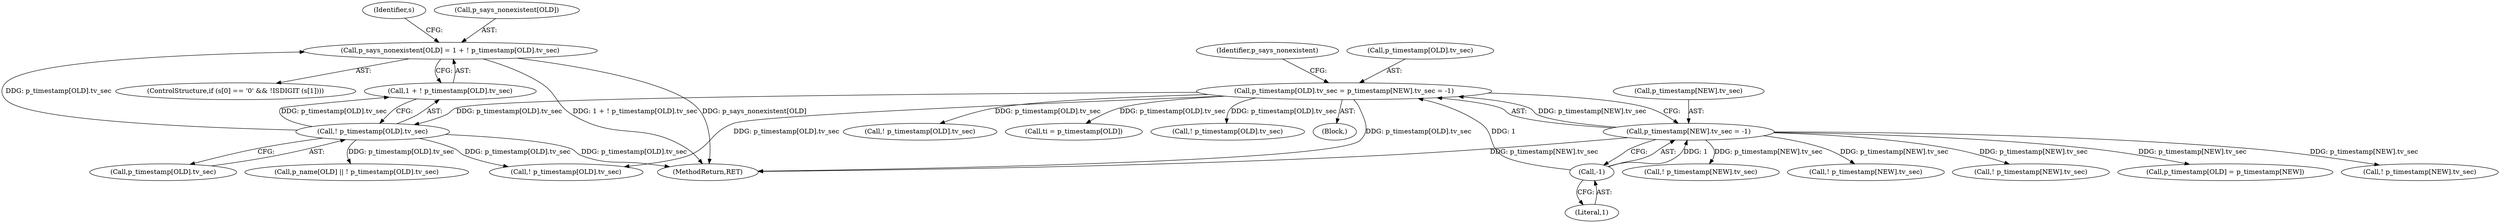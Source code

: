 digraph "0_savannah_17953b5893f7c9835f0dd2a704ba04e0371d2cbd_0@array" {
"1001308" [label="(Call,p_says_nonexistent[OLD] = 1 + ! p_timestamp[OLD].tv_sec)"];
"1001314" [label="(Call,! p_timestamp[OLD].tv_sec)"];
"1000309" [label="(Call,p_timestamp[OLD].tv_sec = p_timestamp[NEW].tv_sec = -1)"];
"1000315" [label="(Call,p_timestamp[NEW].tv_sec = -1)"];
"1000321" [label="(Call,-1)"];
"1001296" [label="(ControlStructure,if (s[0] == '0' && !ISDIGIT (s[1])))"];
"1001315" [label="(Call,p_timestamp[OLD].tv_sec)"];
"1000321" [label="(Call,-1)"];
"1001554" [label="(Call,! p_timestamp[OLD].tv_sec)"];
"1001389" [label="(Call,! p_timestamp[OLD].tv_sec)"];
"1001537" [label="(Call,! p_timestamp[NEW].tv_sec)"];
"1000310" [label="(Call,p_timestamp[OLD].tv_sec)"];
"1001324" [label="(Identifier,s)"];
"1000322" [label="(Literal,1)"];
"1000309" [label="(Call,p_timestamp[OLD].tv_sec = p_timestamp[NEW].tv_sec = -1)"];
"1001399" [label="(Call,! p_timestamp[NEW].tv_sec)"];
"1001312" [label="(Call,1 + ! p_timestamp[OLD].tv_sec)"];
"1001309" [label="(Call,p_says_nonexistent[OLD])"];
"1001242" [label="(Call,ti = p_timestamp[OLD])"];
"1000315" [label="(Call,p_timestamp[NEW].tv_sec = -1)"];
"1001363" [label="(Call,! p_timestamp[NEW].tv_sec)"];
"1001385" [label="(Call,p_name[OLD] || ! p_timestamp[OLD].tv_sec)"];
"1001247" [label="(Call,p_timestamp[OLD] = p_timestamp[NEW])"];
"1000316" [label="(Call,p_timestamp[NEW].tv_sec)"];
"1001314" [label="(Call,! p_timestamp[OLD].tv_sec)"];
"1000325" [label="(Identifier,p_says_nonexistent)"];
"1001308" [label="(Call,p_says_nonexistent[OLD] = 1 + ! p_timestamp[OLD].tv_sec)"];
"1001564" [label="(Call,! p_timestamp[NEW].tv_sec)"];
"1002119" [label="(MethodReturn,RET)"];
"1001466" [label="(Call,! p_timestamp[OLD].tv_sec)"];
"1000129" [label="(Block,)"];
"1001308" -> "1001296"  [label="AST: "];
"1001308" -> "1001312"  [label="CFG: "];
"1001309" -> "1001308"  [label="AST: "];
"1001312" -> "1001308"  [label="AST: "];
"1001324" -> "1001308"  [label="CFG: "];
"1001308" -> "1002119"  [label="DDG: 1 + ! p_timestamp[OLD].tv_sec"];
"1001308" -> "1002119"  [label="DDG: p_says_nonexistent[OLD]"];
"1001314" -> "1001308"  [label="DDG: p_timestamp[OLD].tv_sec"];
"1001314" -> "1001312"  [label="AST: "];
"1001314" -> "1001315"  [label="CFG: "];
"1001315" -> "1001314"  [label="AST: "];
"1001312" -> "1001314"  [label="CFG: "];
"1001314" -> "1002119"  [label="DDG: p_timestamp[OLD].tv_sec"];
"1001314" -> "1001312"  [label="DDG: p_timestamp[OLD].tv_sec"];
"1000309" -> "1001314"  [label="DDG: p_timestamp[OLD].tv_sec"];
"1001314" -> "1001385"  [label="DDG: p_timestamp[OLD].tv_sec"];
"1001314" -> "1001389"  [label="DDG: p_timestamp[OLD].tv_sec"];
"1000309" -> "1000129"  [label="AST: "];
"1000309" -> "1000315"  [label="CFG: "];
"1000310" -> "1000309"  [label="AST: "];
"1000315" -> "1000309"  [label="AST: "];
"1000325" -> "1000309"  [label="CFG: "];
"1000309" -> "1002119"  [label="DDG: p_timestamp[OLD].tv_sec"];
"1000315" -> "1000309"  [label="DDG: p_timestamp[NEW].tv_sec"];
"1000321" -> "1000309"  [label="DDG: 1"];
"1000309" -> "1001242"  [label="DDG: p_timestamp[OLD].tv_sec"];
"1000309" -> "1001389"  [label="DDG: p_timestamp[OLD].tv_sec"];
"1000309" -> "1001466"  [label="DDG: p_timestamp[OLD].tv_sec"];
"1000309" -> "1001554"  [label="DDG: p_timestamp[OLD].tv_sec"];
"1000315" -> "1000321"  [label="CFG: "];
"1000316" -> "1000315"  [label="AST: "];
"1000321" -> "1000315"  [label="AST: "];
"1000315" -> "1002119"  [label="DDG: p_timestamp[NEW].tv_sec"];
"1000321" -> "1000315"  [label="DDG: 1"];
"1000315" -> "1001247"  [label="DDG: p_timestamp[NEW].tv_sec"];
"1000315" -> "1001363"  [label="DDG: p_timestamp[NEW].tv_sec"];
"1000315" -> "1001399"  [label="DDG: p_timestamp[NEW].tv_sec"];
"1000315" -> "1001537"  [label="DDG: p_timestamp[NEW].tv_sec"];
"1000315" -> "1001564"  [label="DDG: p_timestamp[NEW].tv_sec"];
"1000321" -> "1000322"  [label="CFG: "];
"1000322" -> "1000321"  [label="AST: "];
}

